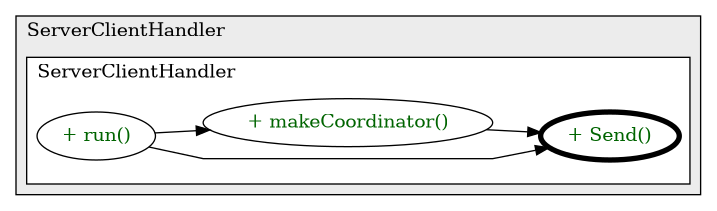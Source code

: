 @startuml

/' diagram meta data start
config=CallConfiguration;
{
  "rootMethod": "ServerClientHandler#Send(String)",
  "projectClassification": {
    "searchMode": "OpenProject", // OpenProject, AllProjects
    "includedProjects": "",
    "pathEndKeywords": "*.impl",
    "isClientPath": "",
    "isClientName": "",
    "isTestPath": "",
    "isTestName": "",
    "isMappingPath": "",
    "isMappingName": "",
    "isDataAccessPath": "",
    "isDataAccessName": "",
    "isDataStructurePath": "",
    "isDataStructureName": "",
    "isInterfaceStructuresPath": "",
    "isInterfaceStructuresName": "",
    "isEntryPointPath": "",
    "isEntryPointName": "",
    "treatFinalFieldsAsMandatory": false
  },
  "graphRestriction": {
    "classPackageExcludeFilter": "",
    "classPackageIncludeFilter": "",
    "classNameExcludeFilter": "",
    "classNameIncludeFilter": "",
    "methodNameExcludeFilter": "",
    "methodNameIncludeFilter": "",
    "removeByInheritance": "", // inheritance/annotation based filtering is done in a second step
    "removeByAnnotation": "",
    "removeByClassPackage": "", // cleanup the graph after inheritance/annotation based filtering is done
    "removeByClassName": "",
    "cutMappings": false,
    "cutEnum": true,
    "cutTests": true,
    "cutClient": true,
    "cutDataAccess": true,
    "cutInterfaceStructures": true,
    "cutDataStructures": true,
    "cutGetterAndSetter": true,
    "cutConstructors": true
  },
  "graphTraversal": {
    "forwardDepth": 3,
    "backwardDepth": 3,
    "classPackageExcludeFilter": "",
    "classPackageIncludeFilter": "",
    "classNameExcludeFilter": "",
    "classNameIncludeFilter": "",
    "methodNameExcludeFilter": "",
    "methodNameIncludeFilter": "",
    "hideMappings": false,
    "hideDataStructures": false,
    "hidePrivateMethods": true,
    "hideInterfaceCalls": true, // indirection: implementation -> interface (is hidden) -> implementation
    "onlyShowApplicationEntryPoints": false, // root node is included
    "useMethodCallsForStructureDiagram": "ForwardOnly" // ForwardOnly, BothDirections, No
  },
  "details": {
    "aggregation": "GroupByClass", // ByClass, GroupByClass, None
    "showMethodParametersTypes": false,
    "showMethodParametersNames": false,
    "showMethodReturnType": false,
    "showPackageLevels": 2,
    "showCallOrder": false,
    "edgeMode": "MethodsOnly", // TypesOnly, MethodsOnly, TypesAndMethods, MethodsAndDirectTypeUsage
    "showDetailedClassStructure": false
  },
  "rootClass": "ServerClientHandler",
  "extensionCallbackMethod": "" // qualified.class.name#methodName - signature: public static String method(String)
}
diagram meta data end '/



digraph g {
    rankdir="LR"
    splines=polyline
    

'nodes 
subgraph cluster_1694949796 { 
   	label=ServerClientHandler
	labeljust=l
	fillcolor="#ececec"
	style=filled
   
   subgraph cluster_306445258 { 
   	label=ServerClientHandler
	labeljust=l
	fillcolor=white
	style=filled
   
   ServerClientHandler1694949796XXXSend1808118735[
	label="+ Send()"
	style=filled
	fillcolor=white
	tooltip="ServerClientHandler

null"
	penwidth=4
	fontcolor=darkgreen
];

ServerClientHandler1694949796XXXmakeCoordinator0[
	label="+ makeCoordinator()"
	style=filled
	fillcolor=white
	tooltip="ServerClientHandler

null"
	fontcolor=darkgreen
];

ServerClientHandler1694949796XXXrun0[
	label="+ run()"
	style=filled
	fillcolor=white
	tooltip="ServerClientHandler

null"
	fontcolor=darkgreen
];
} 
} 

'edges    
ServerClientHandler1694949796XXXmakeCoordinator0 -> ServerClientHandler1694949796XXXSend1808118735;
ServerClientHandler1694949796XXXrun0 -> ServerClientHandler1694949796XXXSend1808118735;
ServerClientHandler1694949796XXXrun0 -> ServerClientHandler1694949796XXXmakeCoordinator0;
    
}
@enduml